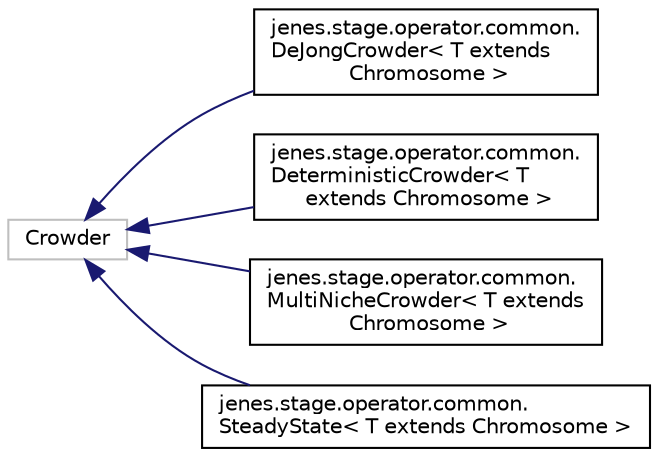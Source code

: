 digraph "Representación gráfica de la clase"
{
  edge [fontname="Helvetica",fontsize="10",labelfontname="Helvetica",labelfontsize="10"];
  node [fontname="Helvetica",fontsize="10",shape=record];
  rankdir="LR";
  Node1 [label="Crowder",height=0.2,width=0.4,color="grey75", fillcolor="white", style="filled"];
  Node1 -> Node2 [dir="back",color="midnightblue",fontsize="10",style="solid",fontname="Helvetica"];
  Node2 [label="jenes.stage.operator.common.\lDeJongCrowder\< T extends\l Chromosome \>",height=0.2,width=0.4,color="black", fillcolor="white", style="filled",URL="$classjenes_1_1stage_1_1operator_1_1common_1_1_de_jong_crowder_3_01_t_01extends_01_chromosome_01_4.html"];
  Node1 -> Node3 [dir="back",color="midnightblue",fontsize="10",style="solid",fontname="Helvetica"];
  Node3 [label="jenes.stage.operator.common.\lDeterministicCrowder\< T\l extends Chromosome \>",height=0.2,width=0.4,color="black", fillcolor="white", style="filled",URL="$classjenes_1_1stage_1_1operator_1_1common_1_1_deterministic_crowder_3_01_t_01extends_01_chromosome_01_4.html"];
  Node1 -> Node4 [dir="back",color="midnightblue",fontsize="10",style="solid",fontname="Helvetica"];
  Node4 [label="jenes.stage.operator.common.\lMultiNicheCrowder\< T extends\l Chromosome \>",height=0.2,width=0.4,color="black", fillcolor="white", style="filled",URL="$classjenes_1_1stage_1_1operator_1_1common_1_1_multi_niche_crowder_3_01_t_01extends_01_chromosome_01_4.html"];
  Node1 -> Node5 [dir="back",color="midnightblue",fontsize="10",style="solid",fontname="Helvetica"];
  Node5 [label="jenes.stage.operator.common.\lSteadyState\< T extends Chromosome \>",height=0.2,width=0.4,color="black", fillcolor="white", style="filled",URL="$classjenes_1_1stage_1_1operator_1_1common_1_1_steady_state_3_01_t_01extends_01_chromosome_01_4.html"];
}
